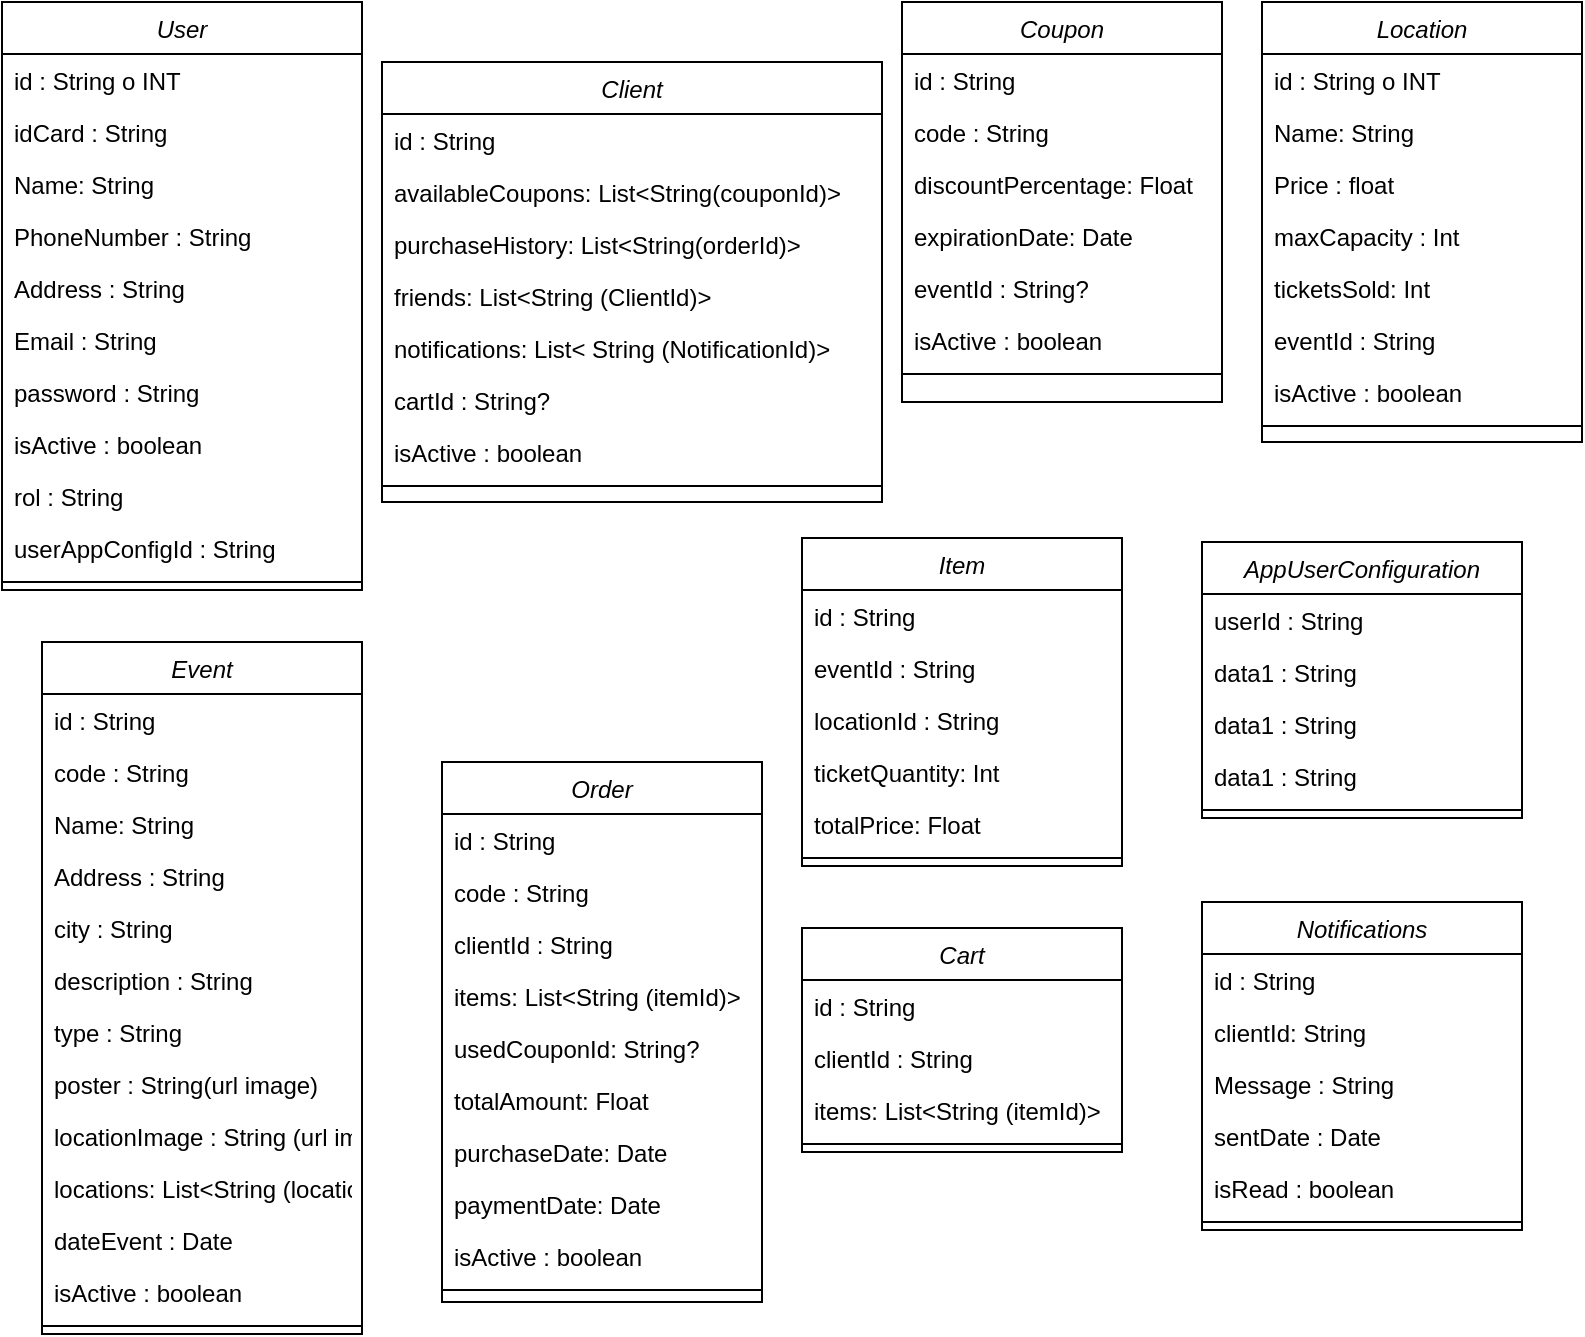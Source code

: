 <mxfile version="24.7.17">
  <diagram name="Page-1" id="UjfCavj92p5BirTK8rv4">
    <mxGraphModel dx="1613" dy="696" grid="1" gridSize="10" guides="1" tooltips="1" connect="1" arrows="1" fold="1" page="1" pageScale="1" pageWidth="827" pageHeight="1169" math="0" shadow="0">
      <root>
        <mxCell id="0" />
        <mxCell id="1" parent="0" />
        <mxCell id="ndFpHIZF6aMoplmZjkuA-1" value="User" style="swimlane;fontStyle=2;align=center;verticalAlign=top;childLayout=stackLayout;horizontal=1;startSize=26;horizontalStack=0;resizeParent=1;resizeLast=0;collapsible=1;marginBottom=0;rounded=0;shadow=0;strokeWidth=1;" parent="1" vertex="1">
          <mxGeometry x="20" y="10" width="180" height="294" as="geometry">
            <mxRectangle x="230" y="140" width="160" height="26" as="alternateBounds" />
          </mxGeometry>
        </mxCell>
        <mxCell id="ndFpHIZF6aMoplmZjkuA-2" value="id : String o INT" style="text;align=left;verticalAlign=top;spacingLeft=4;spacingRight=4;overflow=hidden;rotatable=0;points=[[0,0.5],[1,0.5]];portConstraint=eastwest;" parent="ndFpHIZF6aMoplmZjkuA-1" vertex="1">
          <mxGeometry y="26" width="180" height="26" as="geometry" />
        </mxCell>
        <mxCell id="ndFpHIZF6aMoplmZjkuA-3" value="idCard : String" style="text;align=left;verticalAlign=top;spacingLeft=4;spacingRight=4;overflow=hidden;rotatable=0;points=[[0,0.5],[1,0.5]];portConstraint=eastwest;" parent="ndFpHIZF6aMoplmZjkuA-1" vertex="1">
          <mxGeometry y="52" width="180" height="26" as="geometry" />
        </mxCell>
        <mxCell id="ndFpHIZF6aMoplmZjkuA-4" value="Name: String" style="text;align=left;verticalAlign=top;spacingLeft=4;spacingRight=4;overflow=hidden;rotatable=0;points=[[0,0.5],[1,0.5]];portConstraint=eastwest;" parent="ndFpHIZF6aMoplmZjkuA-1" vertex="1">
          <mxGeometry y="78" width="180" height="26" as="geometry" />
        </mxCell>
        <mxCell id="ndFpHIZF6aMoplmZjkuA-5" value="PhoneNumber : String" style="text;align=left;verticalAlign=top;spacingLeft=4;spacingRight=4;overflow=hidden;rotatable=0;points=[[0,0.5],[1,0.5]];portConstraint=eastwest;rounded=0;shadow=0;html=0;" parent="ndFpHIZF6aMoplmZjkuA-1" vertex="1">
          <mxGeometry y="104" width="180" height="26" as="geometry" />
        </mxCell>
        <mxCell id="ndFpHIZF6aMoplmZjkuA-6" value="Address : String" style="text;align=left;verticalAlign=top;spacingLeft=4;spacingRight=4;overflow=hidden;rotatable=0;points=[[0,0.5],[1,0.5]];portConstraint=eastwest;rounded=0;shadow=0;html=0;" parent="ndFpHIZF6aMoplmZjkuA-1" vertex="1">
          <mxGeometry y="130" width="180" height="26" as="geometry" />
        </mxCell>
        <mxCell id="ndFpHIZF6aMoplmZjkuA-7" value="Email : String" style="text;align=left;verticalAlign=top;spacingLeft=4;spacingRight=4;overflow=hidden;rotatable=0;points=[[0,0.5],[1,0.5]];portConstraint=eastwest;rounded=0;shadow=0;html=0;" parent="ndFpHIZF6aMoplmZjkuA-1" vertex="1">
          <mxGeometry y="156" width="180" height="26" as="geometry" />
        </mxCell>
        <mxCell id="ndFpHIZF6aMoplmZjkuA-8" value="password : String" style="text;align=left;verticalAlign=top;spacingLeft=4;spacingRight=4;overflow=hidden;rotatable=0;points=[[0,0.5],[1,0.5]];portConstraint=eastwest;rounded=0;shadow=0;html=0;" parent="ndFpHIZF6aMoplmZjkuA-1" vertex="1">
          <mxGeometry y="182" width="180" height="26" as="geometry" />
        </mxCell>
        <mxCell id="ndFpHIZF6aMoplmZjkuA-9" value="isActive : boolean" style="text;align=left;verticalAlign=top;spacingLeft=4;spacingRight=4;overflow=hidden;rotatable=0;points=[[0,0.5],[1,0.5]];portConstraint=eastwest;rounded=0;shadow=0;html=0;" parent="ndFpHIZF6aMoplmZjkuA-1" vertex="1">
          <mxGeometry y="208" width="180" height="26" as="geometry" />
        </mxCell>
        <mxCell id="ndFpHIZF6aMoplmZjkuA-10" value="rol : String" style="text;align=left;verticalAlign=top;spacingLeft=4;spacingRight=4;overflow=hidden;rotatable=0;points=[[0,0.5],[1,0.5]];portConstraint=eastwest;rounded=0;shadow=0;html=0;" parent="ndFpHIZF6aMoplmZjkuA-1" vertex="1">
          <mxGeometry y="234" width="180" height="26" as="geometry" />
        </mxCell>
        <mxCell id="ndFpHIZF6aMoplmZjkuA-18" value="userAppConfigId : String" style="text;align=left;verticalAlign=top;spacingLeft=4;spacingRight=4;overflow=hidden;rotatable=0;points=[[0,0.5],[1,0.5]];portConstraint=eastwest;" parent="ndFpHIZF6aMoplmZjkuA-1" vertex="1">
          <mxGeometry y="260" width="180" height="26" as="geometry" />
        </mxCell>
        <mxCell id="ndFpHIZF6aMoplmZjkuA-11" value="" style="line;html=1;strokeWidth=1;align=left;verticalAlign=middle;spacingTop=-1;spacingLeft=3;spacingRight=3;rotatable=0;labelPosition=right;points=[];portConstraint=eastwest;" parent="ndFpHIZF6aMoplmZjkuA-1" vertex="1">
          <mxGeometry y="286" width="180" height="8" as="geometry" />
        </mxCell>
        <mxCell id="ndFpHIZF6aMoplmZjkuA-12" value="Client" style="swimlane;fontStyle=2;align=center;verticalAlign=top;childLayout=stackLayout;horizontal=1;startSize=26;horizontalStack=0;resizeParent=1;resizeLast=0;collapsible=1;marginBottom=0;rounded=0;shadow=0;strokeWidth=1;" parent="1" vertex="1">
          <mxGeometry x="210" y="40" width="250" height="220" as="geometry">
            <mxRectangle x="230" y="140" width="160" height="26" as="alternateBounds" />
          </mxGeometry>
        </mxCell>
        <mxCell id="ndFpHIZF6aMoplmZjkuA-13" value="id : String " style="text;align=left;verticalAlign=top;spacingLeft=4;spacingRight=4;overflow=hidden;rotatable=0;points=[[0,0.5],[1,0.5]];portConstraint=eastwest;rounded=0;shadow=0;html=0;" parent="ndFpHIZF6aMoplmZjkuA-12" vertex="1">
          <mxGeometry y="26" width="250" height="26" as="geometry" />
        </mxCell>
        <mxCell id="ndFpHIZF6aMoplmZjkuA-14" value="availableCoupons: List&lt;String(couponId)&gt;" style="text;align=left;verticalAlign=top;spacingLeft=4;spacingRight=4;overflow=hidden;rotatable=0;points=[[0,0.5],[1,0.5]];portConstraint=eastwest;" parent="ndFpHIZF6aMoplmZjkuA-12" vertex="1">
          <mxGeometry y="52" width="250" height="26" as="geometry" />
        </mxCell>
        <mxCell id="ndFpHIZF6aMoplmZjkuA-15" value="purchaseHistory: List&lt;String(orderId)&gt;" style="text;align=left;verticalAlign=top;spacingLeft=4;spacingRight=4;overflow=hidden;rotatable=0;points=[[0,0.5],[1,0.5]];portConstraint=eastwest;" parent="ndFpHIZF6aMoplmZjkuA-12" vertex="1">
          <mxGeometry y="78" width="250" height="26" as="geometry" />
        </mxCell>
        <mxCell id="ndFpHIZF6aMoplmZjkuA-16" value="friends: List&lt;String (ClientId)&gt;" style="text;align=left;verticalAlign=top;spacingLeft=4;spacingRight=4;overflow=hidden;rotatable=0;points=[[0,0.5],[1,0.5]];portConstraint=eastwest;" parent="ndFpHIZF6aMoplmZjkuA-12" vertex="1">
          <mxGeometry y="104" width="250" height="26" as="geometry" />
        </mxCell>
        <mxCell id="ndFpHIZF6aMoplmZjkuA-17" value="notifications: List&lt; String (NotificationId)&gt;" style="text;align=left;verticalAlign=top;spacingLeft=4;spacingRight=4;overflow=hidden;rotatable=0;points=[[0,0.5],[1,0.5]];portConstraint=eastwest;" parent="ndFpHIZF6aMoplmZjkuA-12" vertex="1">
          <mxGeometry y="130" width="250" height="26" as="geometry" />
        </mxCell>
        <mxCell id="ndFpHIZF6aMoplmZjkuA-19" value="cartId : String? " style="text;align=left;verticalAlign=top;spacingLeft=4;spacingRight=4;overflow=hidden;rotatable=0;points=[[0,0.5],[1,0.5]];portConstraint=eastwest;" parent="ndFpHIZF6aMoplmZjkuA-12" vertex="1">
          <mxGeometry y="156" width="250" height="26" as="geometry" />
        </mxCell>
        <mxCell id="ndFpHIZF6aMoplmZjkuA-20" value="isActive : boolean" style="text;align=left;verticalAlign=top;spacingLeft=4;spacingRight=4;overflow=hidden;rotatable=0;points=[[0,0.5],[1,0.5]];portConstraint=eastwest;rounded=0;shadow=0;html=0;" parent="ndFpHIZF6aMoplmZjkuA-12" vertex="1">
          <mxGeometry y="182" width="250" height="26" as="geometry" />
        </mxCell>
        <mxCell id="ndFpHIZF6aMoplmZjkuA-21" value="" style="line;html=1;strokeWidth=1;align=left;verticalAlign=middle;spacingTop=-1;spacingLeft=3;spacingRight=3;rotatable=0;labelPosition=right;points=[];portConstraint=eastwest;" parent="ndFpHIZF6aMoplmZjkuA-12" vertex="1">
          <mxGeometry y="208" width="250" height="8" as="geometry" />
        </mxCell>
        <mxCell id="ndFpHIZF6aMoplmZjkuA-22" value="Event" style="swimlane;fontStyle=2;align=center;verticalAlign=top;childLayout=stackLayout;horizontal=1;startSize=26;horizontalStack=0;resizeParent=1;resizeLast=0;collapsible=1;marginBottom=0;rounded=0;shadow=0;strokeWidth=1;" parent="1" vertex="1">
          <mxGeometry x="40" y="330" width="160" height="346" as="geometry">
            <mxRectangle x="230" y="140" width="160" height="26" as="alternateBounds" />
          </mxGeometry>
        </mxCell>
        <mxCell id="ndFpHIZF6aMoplmZjkuA-23" value="id : String " style="text;align=left;verticalAlign=top;spacingLeft=4;spacingRight=4;overflow=hidden;rotatable=0;points=[[0,0.5],[1,0.5]];portConstraint=eastwest;" parent="ndFpHIZF6aMoplmZjkuA-22" vertex="1">
          <mxGeometry y="26" width="160" height="26" as="geometry" />
        </mxCell>
        <mxCell id="ndFpHIZF6aMoplmZjkuA-24" value="code : String" style="text;align=left;verticalAlign=top;spacingLeft=4;spacingRight=4;overflow=hidden;rotatable=0;points=[[0,0.5],[1,0.5]];portConstraint=eastwest;" parent="ndFpHIZF6aMoplmZjkuA-22" vertex="1">
          <mxGeometry y="52" width="160" height="26" as="geometry" />
        </mxCell>
        <mxCell id="ndFpHIZF6aMoplmZjkuA-25" value="Name: String" style="text;align=left;verticalAlign=top;spacingLeft=4;spacingRight=4;overflow=hidden;rotatable=0;points=[[0,0.5],[1,0.5]];portConstraint=eastwest;" parent="ndFpHIZF6aMoplmZjkuA-22" vertex="1">
          <mxGeometry y="78" width="160" height="26" as="geometry" />
        </mxCell>
        <mxCell id="ndFpHIZF6aMoplmZjkuA-26" value="Address : String" style="text;align=left;verticalAlign=top;spacingLeft=4;spacingRight=4;overflow=hidden;rotatable=0;points=[[0,0.5],[1,0.5]];portConstraint=eastwest;rounded=0;shadow=0;html=0;" parent="ndFpHIZF6aMoplmZjkuA-22" vertex="1">
          <mxGeometry y="104" width="160" height="26" as="geometry" />
        </mxCell>
        <mxCell id="ndFpHIZF6aMoplmZjkuA-27" value="city : String" style="text;align=left;verticalAlign=top;spacingLeft=4;spacingRight=4;overflow=hidden;rotatable=0;points=[[0,0.5],[1,0.5]];portConstraint=eastwest;rounded=0;shadow=0;html=0;" parent="ndFpHIZF6aMoplmZjkuA-22" vertex="1">
          <mxGeometry y="130" width="160" height="26" as="geometry" />
        </mxCell>
        <mxCell id="ndFpHIZF6aMoplmZjkuA-28" value="description : String" style="text;align=left;verticalAlign=top;spacingLeft=4;spacingRight=4;overflow=hidden;rotatable=0;points=[[0,0.5],[1,0.5]];portConstraint=eastwest;rounded=0;shadow=0;html=0;" parent="ndFpHIZF6aMoplmZjkuA-22" vertex="1">
          <mxGeometry y="156" width="160" height="26" as="geometry" />
        </mxCell>
        <mxCell id="ndFpHIZF6aMoplmZjkuA-29" value="type : String" style="text;align=left;verticalAlign=top;spacingLeft=4;spacingRight=4;overflow=hidden;rotatable=0;points=[[0,0.5],[1,0.5]];portConstraint=eastwest;rounded=0;shadow=0;html=0;" parent="ndFpHIZF6aMoplmZjkuA-22" vertex="1">
          <mxGeometry y="182" width="160" height="26" as="geometry" />
        </mxCell>
        <mxCell id="ndFpHIZF6aMoplmZjkuA-30" value="poster : String(url image)" style="text;align=left;verticalAlign=top;spacingLeft=4;spacingRight=4;overflow=hidden;rotatable=0;points=[[0,0.5],[1,0.5]];portConstraint=eastwest;rounded=0;shadow=0;html=0;" parent="ndFpHIZF6aMoplmZjkuA-22" vertex="1">
          <mxGeometry y="208" width="160" height="26" as="geometry" />
        </mxCell>
        <mxCell id="ndFpHIZF6aMoplmZjkuA-31" value="locationImage : String (url image)" style="text;align=left;verticalAlign=top;spacingLeft=4;spacingRight=4;overflow=hidden;rotatable=0;points=[[0,0.5],[1,0.5]];portConstraint=eastwest;rounded=0;shadow=0;html=0;" parent="ndFpHIZF6aMoplmZjkuA-22" vertex="1">
          <mxGeometry y="234" width="160" height="26" as="geometry" />
        </mxCell>
        <mxCell id="ndFpHIZF6aMoplmZjkuA-32" value="locations: List&lt;String (locationId)&gt;" style="text;align=left;verticalAlign=top;spacingLeft=4;spacingRight=4;overflow=hidden;rotatable=0;points=[[0,0.5],[1,0.5]];portConstraint=eastwest;rounded=0;shadow=0;html=0;" parent="ndFpHIZF6aMoplmZjkuA-22" vertex="1">
          <mxGeometry y="260" width="160" height="26" as="geometry" />
        </mxCell>
        <mxCell id="ndFpHIZF6aMoplmZjkuA-33" value="dateEvent : Date" style="text;align=left;verticalAlign=top;spacingLeft=4;spacingRight=4;overflow=hidden;rotatable=0;points=[[0,0.5],[1,0.5]];portConstraint=eastwest;rounded=0;shadow=0;html=0;" parent="ndFpHIZF6aMoplmZjkuA-22" vertex="1">
          <mxGeometry y="286" width="160" height="26" as="geometry" />
        </mxCell>
        <mxCell id="ndFpHIZF6aMoplmZjkuA-34" value="isActive : boolean" style="text;align=left;verticalAlign=top;spacingLeft=4;spacingRight=4;overflow=hidden;rotatable=0;points=[[0,0.5],[1,0.5]];portConstraint=eastwest;rounded=0;shadow=0;html=0;" parent="ndFpHIZF6aMoplmZjkuA-22" vertex="1">
          <mxGeometry y="312" width="160" height="26" as="geometry" />
        </mxCell>
        <mxCell id="ndFpHIZF6aMoplmZjkuA-35" value="" style="line;html=1;strokeWidth=1;align=left;verticalAlign=middle;spacingTop=-1;spacingLeft=3;spacingRight=3;rotatable=0;labelPosition=right;points=[];portConstraint=eastwest;" parent="ndFpHIZF6aMoplmZjkuA-22" vertex="1">
          <mxGeometry y="338" width="160" height="8" as="geometry" />
        </mxCell>
        <mxCell id="ndFpHIZF6aMoplmZjkuA-36" value="Location" style="swimlane;fontStyle=2;align=center;verticalAlign=top;childLayout=stackLayout;horizontal=1;startSize=26;horizontalStack=0;resizeParent=1;resizeLast=0;collapsible=1;marginBottom=0;rounded=0;shadow=0;strokeWidth=1;" parent="1" vertex="1">
          <mxGeometry x="650" y="10" width="160" height="220" as="geometry">
            <mxRectangle x="230" y="140" width="160" height="26" as="alternateBounds" />
          </mxGeometry>
        </mxCell>
        <mxCell id="ndFpHIZF6aMoplmZjkuA-37" value="id : String o INT" style="text;align=left;verticalAlign=top;spacingLeft=4;spacingRight=4;overflow=hidden;rotatable=0;points=[[0,0.5],[1,0.5]];portConstraint=eastwest;" parent="ndFpHIZF6aMoplmZjkuA-36" vertex="1">
          <mxGeometry y="26" width="160" height="26" as="geometry" />
        </mxCell>
        <mxCell id="ndFpHIZF6aMoplmZjkuA-38" value="Name: String" style="text;align=left;verticalAlign=top;spacingLeft=4;spacingRight=4;overflow=hidden;rotatable=0;points=[[0,0.5],[1,0.5]];portConstraint=eastwest;" parent="ndFpHIZF6aMoplmZjkuA-36" vertex="1">
          <mxGeometry y="52" width="160" height="26" as="geometry" />
        </mxCell>
        <mxCell id="ndFpHIZF6aMoplmZjkuA-39" value="Price : float" style="text;align=left;verticalAlign=top;spacingLeft=4;spacingRight=4;overflow=hidden;rotatable=0;points=[[0,0.5],[1,0.5]];portConstraint=eastwest;rounded=0;shadow=0;html=0;" parent="ndFpHIZF6aMoplmZjkuA-36" vertex="1">
          <mxGeometry y="78" width="160" height="26" as="geometry" />
        </mxCell>
        <mxCell id="ndFpHIZF6aMoplmZjkuA-40" value="maxCapacity : Int" style="text;align=left;verticalAlign=top;spacingLeft=4;spacingRight=4;overflow=hidden;rotatable=0;points=[[0,0.5],[1,0.5]];portConstraint=eastwest;rounded=0;shadow=0;html=0;" parent="ndFpHIZF6aMoplmZjkuA-36" vertex="1">
          <mxGeometry y="104" width="160" height="26" as="geometry" />
        </mxCell>
        <mxCell id="ndFpHIZF6aMoplmZjkuA-41" value="ticketsSold: Int" style="text;align=left;verticalAlign=top;spacingLeft=4;spacingRight=4;overflow=hidden;rotatable=0;points=[[0,0.5],[1,0.5]];portConstraint=eastwest;rounded=0;shadow=0;html=0;" parent="ndFpHIZF6aMoplmZjkuA-36" vertex="1">
          <mxGeometry y="130" width="160" height="26" as="geometry" />
        </mxCell>
        <mxCell id="ndFpHIZF6aMoplmZjkuA-42" value="eventId : String" style="text;align=left;verticalAlign=top;spacingLeft=4;spacingRight=4;overflow=hidden;rotatable=0;points=[[0,0.5],[1,0.5]];portConstraint=eastwest;rounded=0;shadow=0;html=0;" parent="ndFpHIZF6aMoplmZjkuA-36" vertex="1">
          <mxGeometry y="156" width="160" height="26" as="geometry" />
        </mxCell>
        <mxCell id="ndFpHIZF6aMoplmZjkuA-43" value="isActive : boolean" style="text;align=left;verticalAlign=top;spacingLeft=4;spacingRight=4;overflow=hidden;rotatable=0;points=[[0,0.5],[1,0.5]];portConstraint=eastwest;rounded=0;shadow=0;html=0;" parent="ndFpHIZF6aMoplmZjkuA-36" vertex="1">
          <mxGeometry y="182" width="160" height="26" as="geometry" />
        </mxCell>
        <mxCell id="ndFpHIZF6aMoplmZjkuA-44" value="" style="line;html=1;strokeWidth=1;align=left;verticalAlign=middle;spacingTop=-1;spacingLeft=3;spacingRight=3;rotatable=0;labelPosition=right;points=[];portConstraint=eastwest;" parent="ndFpHIZF6aMoplmZjkuA-36" vertex="1">
          <mxGeometry y="208" width="160" height="8" as="geometry" />
        </mxCell>
        <mxCell id="ndFpHIZF6aMoplmZjkuA-45" value="Order" style="swimlane;fontStyle=2;align=center;verticalAlign=top;childLayout=stackLayout;horizontal=1;startSize=26;horizontalStack=0;resizeParent=1;resizeLast=0;collapsible=1;marginBottom=0;rounded=0;shadow=0;strokeWidth=1;" parent="1" vertex="1">
          <mxGeometry x="240" y="390" width="160" height="270" as="geometry">
            <mxRectangle x="230" y="140" width="160" height="26" as="alternateBounds" />
          </mxGeometry>
        </mxCell>
        <mxCell id="ndFpHIZF6aMoplmZjkuA-46" value="id : String " style="text;align=left;verticalAlign=top;spacingLeft=4;spacingRight=4;overflow=hidden;rotatable=0;points=[[0,0.5],[1,0.5]];portConstraint=eastwest;" parent="ndFpHIZF6aMoplmZjkuA-45" vertex="1">
          <mxGeometry y="26" width="160" height="26" as="geometry" />
        </mxCell>
        <mxCell id="ndFpHIZF6aMoplmZjkuA-47" value="code : String" style="text;align=left;verticalAlign=top;spacingLeft=4;spacingRight=4;overflow=hidden;rotatable=0;points=[[0,0.5],[1,0.5]];portConstraint=eastwest;" parent="ndFpHIZF6aMoplmZjkuA-45" vertex="1">
          <mxGeometry y="52" width="160" height="26" as="geometry" />
        </mxCell>
        <mxCell id="ndFpHIZF6aMoplmZjkuA-48" value="clientId : String" style="text;align=left;verticalAlign=top;spacingLeft=4;spacingRight=4;overflow=hidden;rotatable=0;points=[[0,0.5],[1,0.5]];portConstraint=eastwest;" parent="ndFpHIZF6aMoplmZjkuA-45" vertex="1">
          <mxGeometry y="78" width="160" height="26" as="geometry" />
        </mxCell>
        <mxCell id="ndFpHIZF6aMoplmZjkuA-49" value="items: List&lt;String (itemId)&gt;" style="text;align=left;verticalAlign=top;spacingLeft=4;spacingRight=4;overflow=hidden;rotatable=0;points=[[0,0.5],[1,0.5]];portConstraint=eastwest;rounded=0;shadow=0;html=0;" parent="ndFpHIZF6aMoplmZjkuA-45" vertex="1">
          <mxGeometry y="104" width="160" height="26" as="geometry" />
        </mxCell>
        <mxCell id="ndFpHIZF6aMoplmZjkuA-50" value="usedCouponId: String?" style="text;align=left;verticalAlign=top;spacingLeft=4;spacingRight=4;overflow=hidden;rotatable=0;points=[[0,0.5],[1,0.5]];portConstraint=eastwest;rounded=0;shadow=0;html=0;" parent="ndFpHIZF6aMoplmZjkuA-45" vertex="1">
          <mxGeometry y="130" width="160" height="26" as="geometry" />
        </mxCell>
        <mxCell id="ndFpHIZF6aMoplmZjkuA-51" value="totalAmount: Float" style="text;align=left;verticalAlign=top;spacingLeft=4;spacingRight=4;overflow=hidden;rotatable=0;points=[[0,0.5],[1,0.5]];portConstraint=eastwest;rounded=0;shadow=0;html=0;" parent="ndFpHIZF6aMoplmZjkuA-45" vertex="1">
          <mxGeometry y="156" width="160" height="26" as="geometry" />
        </mxCell>
        <mxCell id="ndFpHIZF6aMoplmZjkuA-52" value="purchaseDate: Date" style="text;align=left;verticalAlign=top;spacingLeft=4;spacingRight=4;overflow=hidden;rotatable=0;points=[[0,0.5],[1,0.5]];portConstraint=eastwest;rounded=0;shadow=0;html=0;" parent="ndFpHIZF6aMoplmZjkuA-45" vertex="1">
          <mxGeometry y="182" width="160" height="26" as="geometry" />
        </mxCell>
        <mxCell id="ndFpHIZF6aMoplmZjkuA-53" value="paymentDate: Date" style="text;align=left;verticalAlign=top;spacingLeft=4;spacingRight=4;overflow=hidden;rotatable=0;points=[[0,0.5],[1,0.5]];portConstraint=eastwest;rounded=0;shadow=0;html=0;" parent="ndFpHIZF6aMoplmZjkuA-45" vertex="1">
          <mxGeometry y="208" width="160" height="26" as="geometry" />
        </mxCell>
        <mxCell id="ndFpHIZF6aMoplmZjkuA-54" value="isActive : boolean" style="text;align=left;verticalAlign=top;spacingLeft=4;spacingRight=4;overflow=hidden;rotatable=0;points=[[0,0.5],[1,0.5]];portConstraint=eastwest;rounded=0;shadow=0;html=0;" parent="ndFpHIZF6aMoplmZjkuA-45" vertex="1">
          <mxGeometry y="234" width="160" height="26" as="geometry" />
        </mxCell>
        <mxCell id="ndFpHIZF6aMoplmZjkuA-55" value="" style="line;html=1;strokeWidth=1;align=left;verticalAlign=middle;spacingTop=-1;spacingLeft=3;spacingRight=3;rotatable=0;labelPosition=right;points=[];portConstraint=eastwest;" parent="ndFpHIZF6aMoplmZjkuA-45" vertex="1">
          <mxGeometry y="260" width="160" height="8" as="geometry" />
        </mxCell>
        <mxCell id="ndFpHIZF6aMoplmZjkuA-56" value="Coupon" style="swimlane;fontStyle=2;align=center;verticalAlign=top;childLayout=stackLayout;horizontal=1;startSize=26;horizontalStack=0;resizeParent=1;resizeLast=0;collapsible=1;marginBottom=0;rounded=0;shadow=0;strokeWidth=1;" parent="1" vertex="1">
          <mxGeometry x="470" y="10" width="160" height="200" as="geometry">
            <mxRectangle x="230" y="140" width="160" height="26" as="alternateBounds" />
          </mxGeometry>
        </mxCell>
        <mxCell id="ndFpHIZF6aMoplmZjkuA-57" value="id : String " style="text;align=left;verticalAlign=top;spacingLeft=4;spacingRight=4;overflow=hidden;rotatable=0;points=[[0,0.5],[1,0.5]];portConstraint=eastwest;" parent="ndFpHIZF6aMoplmZjkuA-56" vertex="1">
          <mxGeometry y="26" width="160" height="26" as="geometry" />
        </mxCell>
        <mxCell id="ndFpHIZF6aMoplmZjkuA-58" value="code : String" style="text;align=left;verticalAlign=top;spacingLeft=4;spacingRight=4;overflow=hidden;rotatable=0;points=[[0,0.5],[1,0.5]];portConstraint=eastwest;" parent="ndFpHIZF6aMoplmZjkuA-56" vertex="1">
          <mxGeometry y="52" width="160" height="26" as="geometry" />
        </mxCell>
        <mxCell id="ndFpHIZF6aMoplmZjkuA-59" value="discountPercentage: Float" style="text;align=left;verticalAlign=top;spacingLeft=4;spacingRight=4;overflow=hidden;rotatable=0;points=[[0,0.5],[1,0.5]];portConstraint=eastwest;rounded=0;shadow=0;html=0;" parent="ndFpHIZF6aMoplmZjkuA-56" vertex="1">
          <mxGeometry y="78" width="160" height="26" as="geometry" />
        </mxCell>
        <mxCell id="ndFpHIZF6aMoplmZjkuA-60" value="expirationDate: Date " style="text;align=left;verticalAlign=top;spacingLeft=4;spacingRight=4;overflow=hidden;rotatable=0;points=[[0,0.5],[1,0.5]];portConstraint=eastwest;rounded=0;shadow=0;html=0;" parent="ndFpHIZF6aMoplmZjkuA-56" vertex="1">
          <mxGeometry y="104" width="160" height="26" as="geometry" />
        </mxCell>
        <mxCell id="ndFpHIZF6aMoplmZjkuA-61" value="eventId : String?" style="text;align=left;verticalAlign=top;spacingLeft=4;spacingRight=4;overflow=hidden;rotatable=0;points=[[0,0.5],[1,0.5]];portConstraint=eastwest;rounded=0;shadow=0;html=0;" parent="ndFpHIZF6aMoplmZjkuA-56" vertex="1">
          <mxGeometry y="130" width="160" height="26" as="geometry" />
        </mxCell>
        <mxCell id="ndFpHIZF6aMoplmZjkuA-62" value="isActive : boolean" style="text;align=left;verticalAlign=top;spacingLeft=4;spacingRight=4;overflow=hidden;rotatable=0;points=[[0,0.5],[1,0.5]];portConstraint=eastwest;rounded=0;shadow=0;html=0;" parent="ndFpHIZF6aMoplmZjkuA-56" vertex="1">
          <mxGeometry y="156" width="160" height="26" as="geometry" />
        </mxCell>
        <mxCell id="ndFpHIZF6aMoplmZjkuA-63" value="" style="line;html=1;strokeWidth=1;align=left;verticalAlign=middle;spacingTop=-1;spacingLeft=3;spacingRight=3;rotatable=0;labelPosition=right;points=[];portConstraint=eastwest;" parent="ndFpHIZF6aMoplmZjkuA-56" vertex="1">
          <mxGeometry y="182" width="160" height="8" as="geometry" />
        </mxCell>
        <mxCell id="ndFpHIZF6aMoplmZjkuA-64" value="Item" style="swimlane;fontStyle=2;align=center;verticalAlign=top;childLayout=stackLayout;horizontal=1;startSize=26;horizontalStack=0;resizeParent=1;resizeLast=0;collapsible=1;marginBottom=0;rounded=0;shadow=0;strokeWidth=1;" parent="1" vertex="1">
          <mxGeometry x="420" y="278" width="160" height="164" as="geometry">
            <mxRectangle x="230" y="140" width="160" height="26" as="alternateBounds" />
          </mxGeometry>
        </mxCell>
        <mxCell id="ndFpHIZF6aMoplmZjkuA-65" value="id : String " style="text;align=left;verticalAlign=top;spacingLeft=4;spacingRight=4;overflow=hidden;rotatable=0;points=[[0,0.5],[1,0.5]];portConstraint=eastwest;" parent="ndFpHIZF6aMoplmZjkuA-64" vertex="1">
          <mxGeometry y="26" width="160" height="26" as="geometry" />
        </mxCell>
        <mxCell id="ndFpHIZF6aMoplmZjkuA-66" value="eventId : String" style="text;align=left;verticalAlign=top;spacingLeft=4;spacingRight=4;overflow=hidden;rotatable=0;points=[[0,0.5],[1,0.5]];portConstraint=eastwest;" parent="ndFpHIZF6aMoplmZjkuA-64" vertex="1">
          <mxGeometry y="52" width="160" height="26" as="geometry" />
        </mxCell>
        <mxCell id="ndFpHIZF6aMoplmZjkuA-67" value="locationId : String" style="text;align=left;verticalAlign=top;spacingLeft=4;spacingRight=4;overflow=hidden;rotatable=0;points=[[0,0.5],[1,0.5]];portConstraint=eastwest;" parent="ndFpHIZF6aMoplmZjkuA-64" vertex="1">
          <mxGeometry y="78" width="160" height="26" as="geometry" />
        </mxCell>
        <mxCell id="ndFpHIZF6aMoplmZjkuA-68" value="ticketQuantity: Int" style="text;align=left;verticalAlign=top;spacingLeft=4;spacingRight=4;overflow=hidden;rotatable=0;points=[[0,0.5],[1,0.5]];portConstraint=eastwest;rounded=0;shadow=0;html=0;" parent="ndFpHIZF6aMoplmZjkuA-64" vertex="1">
          <mxGeometry y="104" width="160" height="26" as="geometry" />
        </mxCell>
        <mxCell id="ndFpHIZF6aMoplmZjkuA-69" value="totalPrice: Float&#xa;" style="text;align=left;verticalAlign=top;spacingLeft=4;spacingRight=4;overflow=hidden;rotatable=0;points=[[0,0.5],[1,0.5]];portConstraint=eastwest;rounded=0;shadow=0;html=0;" parent="ndFpHIZF6aMoplmZjkuA-64" vertex="1">
          <mxGeometry y="130" width="160" height="26" as="geometry" />
        </mxCell>
        <mxCell id="ndFpHIZF6aMoplmZjkuA-70" value="" style="line;html=1;strokeWidth=1;align=left;verticalAlign=middle;spacingTop=-1;spacingLeft=3;spacingRight=3;rotatable=0;labelPosition=right;points=[];portConstraint=eastwest;" parent="ndFpHIZF6aMoplmZjkuA-64" vertex="1">
          <mxGeometry y="156" width="160" height="8" as="geometry" />
        </mxCell>
        <mxCell id="ndFpHIZF6aMoplmZjkuA-71" value="Cart" style="swimlane;fontStyle=2;align=center;verticalAlign=top;childLayout=stackLayout;horizontal=1;startSize=26;horizontalStack=0;resizeParent=1;resizeLast=0;collapsible=1;marginBottom=0;rounded=0;shadow=0;strokeWidth=1;" parent="1" vertex="1">
          <mxGeometry x="420" y="473" width="160" height="112" as="geometry">
            <mxRectangle x="230" y="140" width="160" height="26" as="alternateBounds" />
          </mxGeometry>
        </mxCell>
        <mxCell id="ndFpHIZF6aMoplmZjkuA-72" value="id : String " style="text;align=left;verticalAlign=top;spacingLeft=4;spacingRight=4;overflow=hidden;rotatable=0;points=[[0,0.5],[1,0.5]];portConstraint=eastwest;" parent="ndFpHIZF6aMoplmZjkuA-71" vertex="1">
          <mxGeometry y="26" width="160" height="26" as="geometry" />
        </mxCell>
        <mxCell id="ndFpHIZF6aMoplmZjkuA-73" value="clientId : String" style="text;align=left;verticalAlign=top;spacingLeft=4;spacingRight=4;overflow=hidden;rotatable=0;points=[[0,0.5],[1,0.5]];portConstraint=eastwest;" parent="ndFpHIZF6aMoplmZjkuA-71" vertex="1">
          <mxGeometry y="52" width="160" height="26" as="geometry" />
        </mxCell>
        <mxCell id="ndFpHIZF6aMoplmZjkuA-74" value="items: List&lt;String (itemId)&gt;&#xa;" style="text;align=left;verticalAlign=top;spacingLeft=4;spacingRight=4;overflow=hidden;rotatable=0;points=[[0,0.5],[1,0.5]];portConstraint=eastwest;" parent="ndFpHIZF6aMoplmZjkuA-71" vertex="1">
          <mxGeometry y="78" width="160" height="26" as="geometry" />
        </mxCell>
        <mxCell id="ndFpHIZF6aMoplmZjkuA-75" value="" style="line;html=1;strokeWidth=1;align=left;verticalAlign=middle;spacingTop=-1;spacingLeft=3;spacingRight=3;rotatable=0;labelPosition=right;points=[];portConstraint=eastwest;" parent="ndFpHIZF6aMoplmZjkuA-71" vertex="1">
          <mxGeometry y="104" width="160" height="8" as="geometry" />
        </mxCell>
        <mxCell id="ndFpHIZF6aMoplmZjkuA-83" value="Notifications" style="swimlane;fontStyle=2;align=center;verticalAlign=top;childLayout=stackLayout;horizontal=1;startSize=26;horizontalStack=0;resizeParent=1;resizeLast=0;collapsible=1;marginBottom=0;rounded=0;shadow=0;strokeWidth=1;" parent="1" vertex="1">
          <mxGeometry x="620" y="460" width="160" height="164" as="geometry">
            <mxRectangle x="230" y="140" width="160" height="26" as="alternateBounds" />
          </mxGeometry>
        </mxCell>
        <mxCell id="ndFpHIZF6aMoplmZjkuA-84" value="id : String " style="text;align=left;verticalAlign=top;spacingLeft=4;spacingRight=4;overflow=hidden;rotatable=0;points=[[0,0.5],[1,0.5]];portConstraint=eastwest;" parent="ndFpHIZF6aMoplmZjkuA-83" vertex="1">
          <mxGeometry y="26" width="160" height="26" as="geometry" />
        </mxCell>
        <mxCell id="ndFpHIZF6aMoplmZjkuA-85" value="clientId: String" style="text;align=left;verticalAlign=top;spacingLeft=4;spacingRight=4;overflow=hidden;rotatable=0;points=[[0,0.5],[1,0.5]];portConstraint=eastwest;" parent="ndFpHIZF6aMoplmZjkuA-83" vertex="1">
          <mxGeometry y="52" width="160" height="26" as="geometry" />
        </mxCell>
        <mxCell id="ndFpHIZF6aMoplmZjkuA-86" value="Message : String" style="text;align=left;verticalAlign=top;spacingLeft=4;spacingRight=4;overflow=hidden;rotatable=0;points=[[0,0.5],[1,0.5]];portConstraint=eastwest;" parent="ndFpHIZF6aMoplmZjkuA-83" vertex="1">
          <mxGeometry y="78" width="160" height="26" as="geometry" />
        </mxCell>
        <mxCell id="ndFpHIZF6aMoplmZjkuA-87" value="sentDate : Date" style="text;align=left;verticalAlign=top;spacingLeft=4;spacingRight=4;overflow=hidden;rotatable=0;points=[[0,0.5],[1,0.5]];portConstraint=eastwest;rounded=0;shadow=0;html=0;" parent="ndFpHIZF6aMoplmZjkuA-83" vertex="1">
          <mxGeometry y="104" width="160" height="26" as="geometry" />
        </mxCell>
        <mxCell id="ndFpHIZF6aMoplmZjkuA-88" value="isRead : boolean" style="text;align=left;verticalAlign=top;spacingLeft=4;spacingRight=4;overflow=hidden;rotatable=0;points=[[0,0.5],[1,0.5]];portConstraint=eastwest;rounded=0;shadow=0;html=0;" parent="ndFpHIZF6aMoplmZjkuA-83" vertex="1">
          <mxGeometry y="130" width="160" height="26" as="geometry" />
        </mxCell>
        <mxCell id="ndFpHIZF6aMoplmZjkuA-89" value="" style="line;html=1;strokeWidth=1;align=left;verticalAlign=middle;spacingTop=-1;spacingLeft=3;spacingRight=3;rotatable=0;labelPosition=right;points=[];portConstraint=eastwest;" parent="ndFpHIZF6aMoplmZjkuA-83" vertex="1">
          <mxGeometry y="156" width="160" height="8" as="geometry" />
        </mxCell>
        <mxCell id="ndFpHIZF6aMoplmZjkuA-90" value="AppUserConfiguration" style="swimlane;fontStyle=2;align=center;verticalAlign=top;childLayout=stackLayout;horizontal=1;startSize=26;horizontalStack=0;resizeParent=1;resizeLast=0;collapsible=1;marginBottom=0;rounded=0;shadow=0;strokeWidth=1;" parent="1" vertex="1">
          <mxGeometry x="620" y="280" width="160" height="138" as="geometry">
            <mxRectangle x="230" y="140" width="160" height="26" as="alternateBounds" />
          </mxGeometry>
        </mxCell>
        <mxCell id="ndFpHIZF6aMoplmZjkuA-91" value="userId : String" style="text;align=left;verticalAlign=top;spacingLeft=4;spacingRight=4;overflow=hidden;rotatable=0;points=[[0,0.5],[1,0.5]];portConstraint=eastwest;" parent="ndFpHIZF6aMoplmZjkuA-90" vertex="1">
          <mxGeometry y="26" width="160" height="26" as="geometry" />
        </mxCell>
        <mxCell id="ndFpHIZF6aMoplmZjkuA-92" value="data1 : String" style="text;align=left;verticalAlign=top;spacingLeft=4;spacingRight=4;overflow=hidden;rotatable=0;points=[[0,0.5],[1,0.5]];portConstraint=eastwest;" parent="ndFpHIZF6aMoplmZjkuA-90" vertex="1">
          <mxGeometry y="52" width="160" height="26" as="geometry" />
        </mxCell>
        <mxCell id="ndFpHIZF6aMoplmZjkuA-93" value="data1 : String" style="text;align=left;verticalAlign=top;spacingLeft=4;spacingRight=4;overflow=hidden;rotatable=0;points=[[0,0.5],[1,0.5]];portConstraint=eastwest;" parent="ndFpHIZF6aMoplmZjkuA-90" vertex="1">
          <mxGeometry y="78" width="160" height="26" as="geometry" />
        </mxCell>
        <mxCell id="ndFpHIZF6aMoplmZjkuA-94" value="data1 : String" style="text;align=left;verticalAlign=top;spacingLeft=4;spacingRight=4;overflow=hidden;rotatable=0;points=[[0,0.5],[1,0.5]];portConstraint=eastwest;" parent="ndFpHIZF6aMoplmZjkuA-90" vertex="1">
          <mxGeometry y="104" width="160" height="26" as="geometry" />
        </mxCell>
        <mxCell id="ndFpHIZF6aMoplmZjkuA-95" value="" style="line;html=1;strokeWidth=1;align=left;verticalAlign=middle;spacingTop=-1;spacingLeft=3;spacingRight=3;rotatable=0;labelPosition=right;points=[];portConstraint=eastwest;" parent="ndFpHIZF6aMoplmZjkuA-90" vertex="1">
          <mxGeometry y="130" width="160" height="8" as="geometry" />
        </mxCell>
      </root>
    </mxGraphModel>
  </diagram>
</mxfile>
